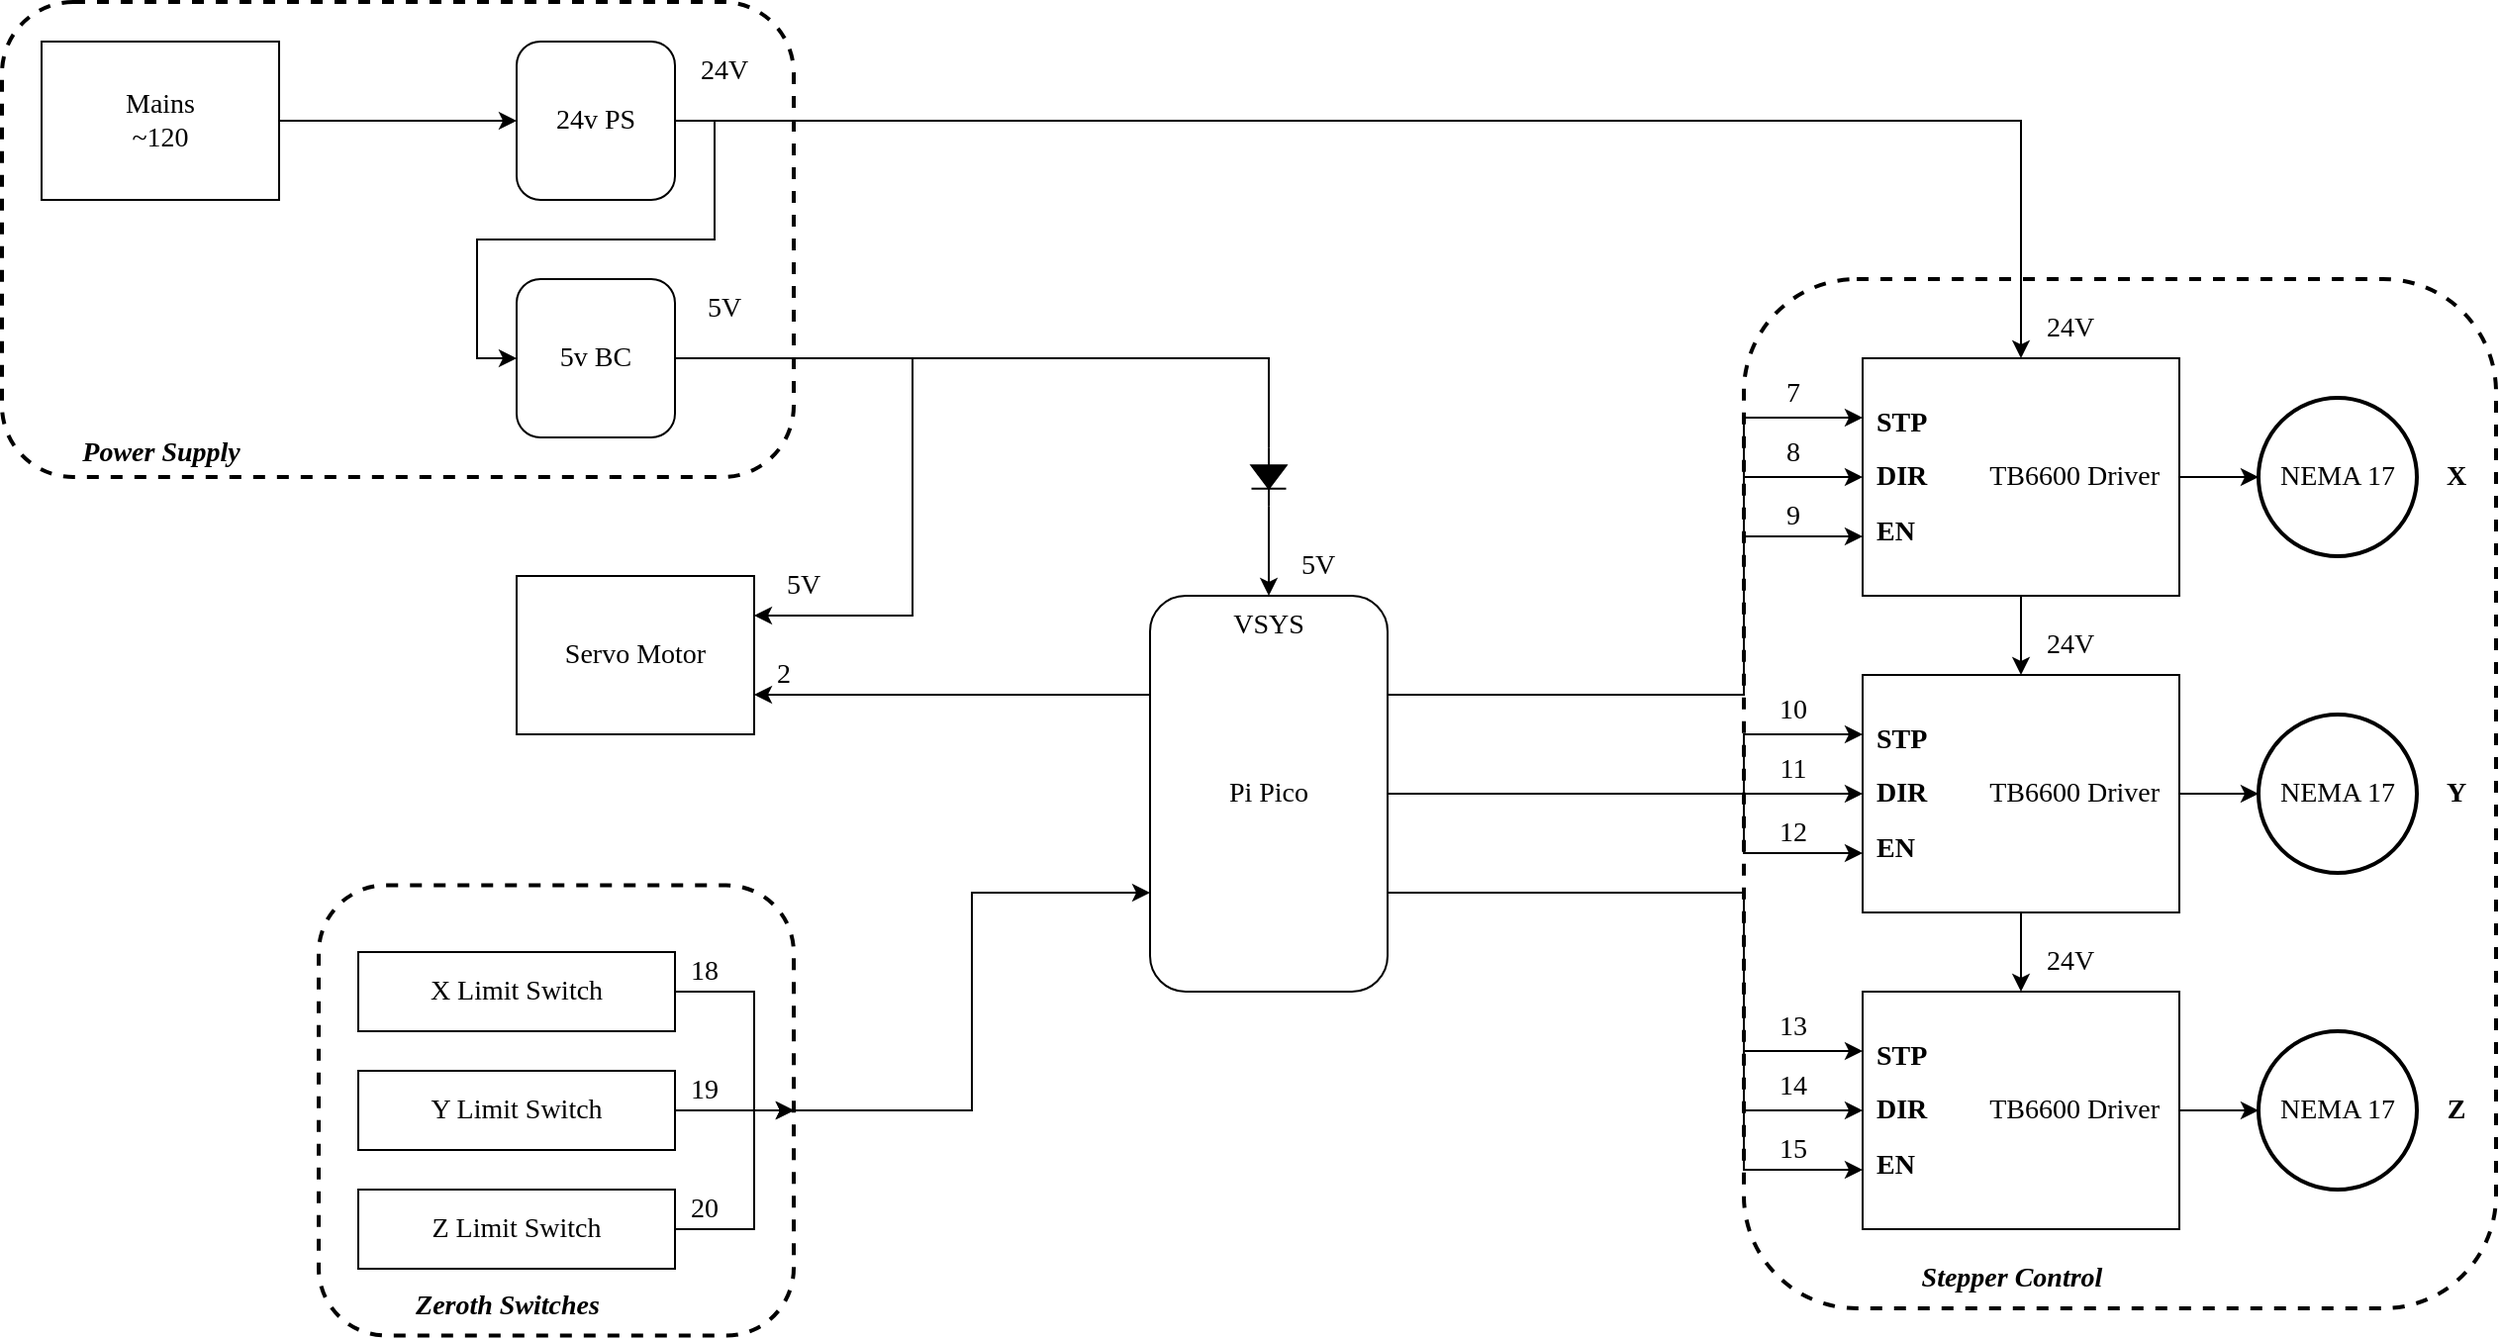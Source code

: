 <mxfile version="20.7.4" type="device"><diagram id="2_f1ja1JCp58xuZ8poG9" name="Page-1"><mxGraphModel dx="1052" dy="666" grid="1" gridSize="10" guides="1" tooltips="1" connect="1" arrows="1" fold="1" page="1" pageScale="1" pageWidth="1660" pageHeight="880" math="0" shadow="0"><root><mxCell id="0"/><mxCell id="1" parent="0"/><mxCell id="cbomRdgw3k4LcxvCHvmD-47" style="edgeStyle=orthogonalEdgeStyle;rounded=0;orthogonalLoop=1;jettySize=auto;html=1;exitX=1;exitY=0.5;exitDx=0;exitDy=0;entryX=0;entryY=0.75;entryDx=0;entryDy=0;fontFamily=Cascadia Code;fontSize=14;" edge="1" parent="1" source="cbomRdgw3k4LcxvCHvmD-16" target="4fEWhDT1AqOvR6Gf4RLr-16"><mxGeometry relative="1" as="geometry"/></mxCell><mxCell id="cbomRdgw3k4LcxvCHvmD-16" value="" style="rounded=1;whiteSpace=wrap;html=1;strokeWidth=2;fontFamily=Cascadia Code;fontSize=14;dashed=1;fillColor=none;" vertex="1" parent="1"><mxGeometry x="180" y="466.25" width="240" height="227.5" as="geometry"/></mxCell><mxCell id="4fEWhDT1AqOvR6Gf4RLr-115" style="edgeStyle=orthogonalEdgeStyle;rounded=0;orthogonalLoop=1;jettySize=auto;html=1;exitX=1;exitY=0.25;exitDx=0;exitDy=0;entryX=0;entryY=0.25;entryDx=0;entryDy=0;fontFamily=Cascadia Code;fontSize=14;" parent="1" source="4fEWhDT1AqOvR6Gf4RLr-16" target="4fEWhDT1AqOvR6Gf4RLr-1" edge="1"><mxGeometry relative="1" as="geometry"><Array as="points"><mxPoint x="900" y="370"/><mxPoint x="900" y="230"/></Array></mxGeometry></mxCell><mxCell id="4fEWhDT1AqOvR6Gf4RLr-116" style="edgeStyle=orthogonalEdgeStyle;rounded=0;orthogonalLoop=1;jettySize=auto;html=1;exitX=1;exitY=0.25;exitDx=0;exitDy=0;entryX=0;entryY=0.5;entryDx=0;entryDy=0;fontFamily=Cascadia Code;fontSize=14;" parent="1" source="4fEWhDT1AqOvR6Gf4RLr-16" target="4fEWhDT1AqOvR6Gf4RLr-1" edge="1"><mxGeometry relative="1" as="geometry"><Array as="points"><mxPoint x="900" y="370"/><mxPoint x="900" y="260"/></Array></mxGeometry></mxCell><mxCell id="4fEWhDT1AqOvR6Gf4RLr-117" style="edgeStyle=orthogonalEdgeStyle;rounded=0;orthogonalLoop=1;jettySize=auto;html=1;exitX=1;exitY=0.25;exitDx=0;exitDy=0;entryX=0;entryY=0.75;entryDx=0;entryDy=0;fontFamily=Cascadia Code;fontSize=14;" parent="1" source="4fEWhDT1AqOvR6Gf4RLr-16" target="4fEWhDT1AqOvR6Gf4RLr-1" edge="1"><mxGeometry relative="1" as="geometry"><Array as="points"><mxPoint x="900" y="370"/><mxPoint x="900" y="290"/></Array></mxGeometry></mxCell><mxCell id="4fEWhDT1AqOvR6Gf4RLr-118" style="edgeStyle=orthogonalEdgeStyle;rounded=0;orthogonalLoop=1;jettySize=auto;html=1;exitX=1;exitY=0.5;exitDx=0;exitDy=0;entryX=0;entryY=0.25;entryDx=0;entryDy=0;fontFamily=Cascadia Code;fontSize=14;" parent="1" source="4fEWhDT1AqOvR6Gf4RLr-16" target="4fEWhDT1AqOvR6Gf4RLr-96" edge="1"><mxGeometry relative="1" as="geometry"><Array as="points"><mxPoint x="900" y="420"/><mxPoint x="900" y="390"/></Array></mxGeometry></mxCell><mxCell id="4fEWhDT1AqOvR6Gf4RLr-119" style="edgeStyle=orthogonalEdgeStyle;rounded=0;orthogonalLoop=1;jettySize=auto;html=1;exitX=1;exitY=0.5;exitDx=0;exitDy=0;entryX=0;entryY=0.5;entryDx=0;entryDy=0;fontFamily=Cascadia Code;fontSize=14;" parent="1" source="4fEWhDT1AqOvR6Gf4RLr-16" target="4fEWhDT1AqOvR6Gf4RLr-96" edge="1"><mxGeometry relative="1" as="geometry"/></mxCell><mxCell id="4fEWhDT1AqOvR6Gf4RLr-120" style="edgeStyle=orthogonalEdgeStyle;rounded=0;orthogonalLoop=1;jettySize=auto;html=1;exitX=1;exitY=0.5;exitDx=0;exitDy=0;entryX=0;entryY=0.75;entryDx=0;entryDy=0;fontFamily=Cascadia Code;fontSize=14;" parent="1" source="4fEWhDT1AqOvR6Gf4RLr-16" target="4fEWhDT1AqOvR6Gf4RLr-96" edge="1"><mxGeometry relative="1" as="geometry"><Array as="points"><mxPoint x="900" y="420"/><mxPoint x="900" y="450"/></Array></mxGeometry></mxCell><mxCell id="4fEWhDT1AqOvR6Gf4RLr-121" style="edgeStyle=orthogonalEdgeStyle;rounded=0;orthogonalLoop=1;jettySize=auto;html=1;exitX=1;exitY=0.75;exitDx=0;exitDy=0;entryX=0;entryY=0.25;entryDx=0;entryDy=0;fontFamily=Cascadia Code;fontSize=14;" parent="1" source="4fEWhDT1AqOvR6Gf4RLr-16" target="4fEWhDT1AqOvR6Gf4RLr-106" edge="1"><mxGeometry x="0.625" y="50" relative="1" as="geometry"><Array as="points"><mxPoint x="900" y="470"/><mxPoint x="900" y="550"/></Array><mxPoint as="offset"/></mxGeometry></mxCell><mxCell id="4fEWhDT1AqOvR6Gf4RLr-122" style="edgeStyle=orthogonalEdgeStyle;rounded=0;orthogonalLoop=1;jettySize=auto;html=1;exitX=1;exitY=0.75;exitDx=0;exitDy=0;entryX=0;entryY=0.5;entryDx=0;entryDy=0;fontFamily=Cascadia Code;fontSize=14;" parent="1" source="4fEWhDT1AqOvR6Gf4RLr-16" target="4fEWhDT1AqOvR6Gf4RLr-106" edge="1"><mxGeometry x="-0.143" y="60" relative="1" as="geometry"><Array as="points"><mxPoint x="900" y="470"/><mxPoint x="900" y="580"/></Array><mxPoint as="offset"/></mxGeometry></mxCell><mxCell id="4fEWhDT1AqOvR6Gf4RLr-123" style="edgeStyle=orthogonalEdgeStyle;rounded=0;orthogonalLoop=1;jettySize=auto;html=1;exitX=1;exitY=0.75;exitDx=0;exitDy=0;entryX=0;entryY=0.75;entryDx=0;entryDy=0;fontFamily=Cascadia Code;fontSize=14;" parent="1" source="4fEWhDT1AqOvR6Gf4RLr-16" target="4fEWhDT1AqOvR6Gf4RLr-106" edge="1"><mxGeometry relative="1" as="geometry"><Array as="points"><mxPoint x="900" y="470"/><mxPoint x="900" y="610"/></Array></mxGeometry></mxCell><mxCell id="cbomRdgw3k4LcxvCHvmD-34" style="edgeStyle=orthogonalEdgeStyle;rounded=0;orthogonalLoop=1;jettySize=auto;html=1;exitX=0;exitY=0.25;exitDx=0;exitDy=0;entryX=1;entryY=0.75;entryDx=0;entryDy=0;fontFamily=Cascadia Code;fontSize=14;" edge="1" parent="1" source="4fEWhDT1AqOvR6Gf4RLr-16" target="cbomRdgw3k4LcxvCHvmD-29"><mxGeometry relative="1" as="geometry"/></mxCell><mxCell id="4fEWhDT1AqOvR6Gf4RLr-16" value="Pi Pico" style="rounded=1;whiteSpace=wrap;html=1;fontFamily=Cascadia Code;fontSize=14;" parent="1" vertex="1"><mxGeometry x="600" y="320" width="120" height="200" as="geometry"/></mxCell><mxCell id="4fEWhDT1AqOvR6Gf4RLr-133" style="edgeStyle=orthogonalEdgeStyle;rounded=0;orthogonalLoop=1;jettySize=auto;html=1;exitX=1;exitY=0.5;exitDx=0;exitDy=0;entryX=0.5;entryY=0;entryDx=0;entryDy=0;fontFamily=Cascadia Code;fontSize=14;startArrow=none;" parent="1" source="cbomRdgw3k4LcxvCHvmD-1" target="4fEWhDT1AqOvR6Gf4RLr-16" edge="1"><mxGeometry relative="1" as="geometry"/></mxCell><mxCell id="4fEWhDT1AqOvR6Gf4RLr-135" value="VSYS" style="text;html=1;strokeColor=none;fillColor=none;align=center;verticalAlign=middle;whiteSpace=wrap;rounded=0;fontFamily=Cascadia Code;fontSize=14;" parent="1" vertex="1"><mxGeometry x="630" y="320" width="60" height="30" as="geometry"/></mxCell><mxCell id="4fEWhDT1AqOvR6Gf4RLr-140" style="edgeStyle=orthogonalEdgeStyle;rounded=0;orthogonalLoop=1;jettySize=auto;html=1;exitX=1;exitY=0.5;exitDx=0;exitDy=0;entryX=0.5;entryY=0;entryDx=0;entryDy=0;fontFamily=Cascadia Code;fontSize=14;" parent="1" source="4fEWhDT1AqOvR6Gf4RLr-127" target="4fEWhDT1AqOvR6Gf4RLr-1" edge="1"><mxGeometry relative="1" as="geometry"/></mxCell><mxCell id="4fEWhDT1AqOvR6Gf4RLr-160" value="5V" style="text;html=1;strokeColor=none;fillColor=none;align=center;verticalAlign=middle;whiteSpace=wrap;rounded=0;fontFamily=Cascadia Code;fontSize=14;" parent="1" vertex="1"><mxGeometry x="660" y="290" width="50" height="30" as="geometry"/></mxCell><mxCell id="cbomRdgw3k4LcxvCHvmD-1" value="" style="pointerEvents=1;fillColor=strokeColor;verticalLabelPosition=bottom;shadow=0;dashed=0;align=center;html=1;verticalAlign=top;shape=mxgraph.electrical.diodes.diode;rotation=90;" vertex="1" parent="1"><mxGeometry x="645.41" y="251.25" width="29.17" height="17.5" as="geometry"/></mxCell><mxCell id="cbomRdgw3k4LcxvCHvmD-2" value="" style="edgeStyle=orthogonalEdgeStyle;rounded=0;orthogonalLoop=1;jettySize=auto;html=1;exitX=1;exitY=0.5;exitDx=0;exitDy=0;entryX=0;entryY=0.5;entryDx=0;entryDy=0;fontFamily=Cascadia Code;fontSize=14;endArrow=none;entryPerimeter=0;" edge="1" parent="1" source="4fEWhDT1AqOvR6Gf4RLr-128" target="cbomRdgw3k4LcxvCHvmD-1"><mxGeometry relative="1" as="geometry"><mxPoint x="360" y="200" as="sourcePoint"/><mxPoint x="660" y="320" as="targetPoint"/></mxGeometry></mxCell><mxCell id="cbomRdgw3k4LcxvCHvmD-9" value="" style="group" vertex="1" connectable="0" parent="1"><mxGeometry x="900" y="160" width="380" height="520" as="geometry"/></mxCell><mxCell id="4fEWhDT1AqOvR6Gf4RLr-158" value="" style="rounded=1;whiteSpace=wrap;html=1;strokeWidth=2;fontFamily=Cascadia Code;fontSize=14;dashed=1;fillColor=none;" parent="cbomRdgw3k4LcxvCHvmD-9" vertex="1"><mxGeometry width="380" height="520" as="geometry"/></mxCell><mxCell id="4fEWhDT1AqOvR6Gf4RLr-1" value="TB6600 Driver" style="rounded=0;whiteSpace=wrap;html=1;fontFamily=Cascadia Code;fontSize=14;align=right;spacingRight=8;" parent="cbomRdgw3k4LcxvCHvmD-9" vertex="1"><mxGeometry x="60" y="40" width="160" height="120" as="geometry"/></mxCell><mxCell id="4fEWhDT1AqOvR6Gf4RLr-4" value="NEMA 17" style="ellipse;whiteSpace=wrap;html=1;aspect=fixed;fontFamily=Cascadia Code;fontSize=14;strokeWidth=2;" parent="cbomRdgw3k4LcxvCHvmD-9" vertex="1"><mxGeometry x="260" y="60" width="80" height="80" as="geometry"/></mxCell><mxCell id="4fEWhDT1AqOvR6Gf4RLr-7" style="edgeStyle=orthogonalEdgeStyle;rounded=0;orthogonalLoop=1;jettySize=auto;html=1;exitX=1;exitY=0.5;exitDx=0;exitDy=0;entryX=0;entryY=0.5;entryDx=0;entryDy=0;fontSize=14;" parent="cbomRdgw3k4LcxvCHvmD-9" source="4fEWhDT1AqOvR6Gf4RLr-1" target="4fEWhDT1AqOvR6Gf4RLr-4" edge="1"><mxGeometry relative="1" as="geometry"/></mxCell><mxCell id="4fEWhDT1AqOvR6Gf4RLr-10" value="X" style="text;html=1;strokeColor=none;fillColor=none;align=center;verticalAlign=middle;whiteSpace=wrap;rounded=0;fontFamily=Cascadia Code;fontSize=14;fontStyle=1" parent="cbomRdgw3k4LcxvCHvmD-9" vertex="1"><mxGeometry x="340" y="87.5" width="40" height="25" as="geometry"/></mxCell><mxCell id="4fEWhDT1AqOvR6Gf4RLr-40" value="STP" style="text;html=1;strokeColor=none;fillColor=none;align=left;verticalAlign=middle;whiteSpace=wrap;rounded=0;fontFamily=Cascadia Code;fontSize=14;fontStyle=1;spacingLeft=0;" parent="cbomRdgw3k4LcxvCHvmD-9" vertex="1"><mxGeometry x="65" y="57.5" width="40" height="30" as="geometry"/></mxCell><mxCell id="4fEWhDT1AqOvR6Gf4RLr-41" value="DIR" style="text;html=1;strokeColor=none;fillColor=none;align=left;verticalAlign=middle;whiteSpace=wrap;rounded=0;fontFamily=Cascadia Code;fontSize=14;fontStyle=1;spacingLeft=0;" parent="cbomRdgw3k4LcxvCHvmD-9" vertex="1"><mxGeometry x="65" y="85" width="40" height="30" as="geometry"/></mxCell><mxCell id="4fEWhDT1AqOvR6Gf4RLr-42" value="EN" style="text;html=1;strokeColor=none;fillColor=none;align=left;verticalAlign=middle;whiteSpace=wrap;rounded=0;fontFamily=Cascadia Code;fontSize=14;fontStyle=1;spacingLeft=0;" parent="cbomRdgw3k4LcxvCHvmD-9" vertex="1"><mxGeometry x="65" y="112.5" width="40" height="30" as="geometry"/></mxCell><mxCell id="4fEWhDT1AqOvR6Gf4RLr-68" value="7" style="text;html=1;strokeColor=none;fillColor=none;align=center;verticalAlign=middle;whiteSpace=wrap;rounded=0;fontFamily=Cascadia Code;fontSize=14;" parent="cbomRdgw3k4LcxvCHvmD-9" vertex="1"><mxGeometry x="10" y="47.5" width="30" height="20" as="geometry"/></mxCell><mxCell id="4fEWhDT1AqOvR6Gf4RLr-70" value="8" style="text;html=1;strokeColor=none;fillColor=none;align=center;verticalAlign=middle;whiteSpace=wrap;rounded=0;fontFamily=Cascadia Code;fontSize=14;" parent="cbomRdgw3k4LcxvCHvmD-9" vertex="1"><mxGeometry x="10" y="77.5" width="30" height="20" as="geometry"/></mxCell><mxCell id="4fEWhDT1AqOvR6Gf4RLr-71" value="9" style="text;html=1;strokeColor=none;fillColor=none;align=center;verticalAlign=middle;whiteSpace=wrap;rounded=0;fontFamily=Cascadia Code;fontSize=14;" parent="cbomRdgw3k4LcxvCHvmD-9" vertex="1"><mxGeometry x="10" y="110" width="30" height="20" as="geometry"/></mxCell><mxCell id="4fEWhDT1AqOvR6Gf4RLr-96" value="TB6600 Driver" style="rounded=0;whiteSpace=wrap;html=1;fontFamily=Cascadia Code;fontSize=14;align=right;spacingRight=8;" parent="cbomRdgw3k4LcxvCHvmD-9" vertex="1"><mxGeometry x="60" y="200" width="160" height="120" as="geometry"/></mxCell><mxCell id="4fEWhDT1AqOvR6Gf4RLr-141" style="edgeStyle=orthogonalEdgeStyle;rounded=0;orthogonalLoop=1;jettySize=auto;html=1;exitX=0.5;exitY=1;exitDx=0;exitDy=0;entryX=0.5;entryY=0;entryDx=0;entryDy=0;fontFamily=Cascadia Code;fontSize=14;" parent="cbomRdgw3k4LcxvCHvmD-9" source="4fEWhDT1AqOvR6Gf4RLr-1" target="4fEWhDT1AqOvR6Gf4RLr-96" edge="1"><mxGeometry relative="1" as="geometry"/></mxCell><mxCell id="4fEWhDT1AqOvR6Gf4RLr-97" value="NEMA 17" style="ellipse;whiteSpace=wrap;html=1;aspect=fixed;fontFamily=Cascadia Code;fontSize=14;strokeWidth=2;" parent="cbomRdgw3k4LcxvCHvmD-9" vertex="1"><mxGeometry x="260" y="220" width="80" height="80" as="geometry"/></mxCell><mxCell id="4fEWhDT1AqOvR6Gf4RLr-95" style="edgeStyle=orthogonalEdgeStyle;rounded=0;orthogonalLoop=1;jettySize=auto;html=1;exitX=1;exitY=0.5;exitDx=0;exitDy=0;entryX=0;entryY=0.5;entryDx=0;entryDy=0;fontSize=14;" parent="cbomRdgw3k4LcxvCHvmD-9" source="4fEWhDT1AqOvR6Gf4RLr-96" target="4fEWhDT1AqOvR6Gf4RLr-97" edge="1"><mxGeometry relative="1" as="geometry"/></mxCell><mxCell id="4fEWhDT1AqOvR6Gf4RLr-98" value="Y" style="text;html=1;strokeColor=none;fillColor=none;align=center;verticalAlign=middle;whiteSpace=wrap;rounded=0;fontFamily=Cascadia Code;fontSize=14;fontStyle=1" parent="cbomRdgw3k4LcxvCHvmD-9" vertex="1"><mxGeometry x="340" y="247.5" width="40" height="25" as="geometry"/></mxCell><mxCell id="4fEWhDT1AqOvR6Gf4RLr-99" value="STP" style="text;html=1;strokeColor=none;fillColor=none;align=left;verticalAlign=middle;whiteSpace=wrap;rounded=0;fontFamily=Cascadia Code;fontSize=14;fontStyle=1;spacingLeft=0;" parent="cbomRdgw3k4LcxvCHvmD-9" vertex="1"><mxGeometry x="65" y="217.5" width="40" height="30" as="geometry"/></mxCell><mxCell id="4fEWhDT1AqOvR6Gf4RLr-100" value="DIR" style="text;html=1;strokeColor=none;fillColor=none;align=left;verticalAlign=middle;whiteSpace=wrap;rounded=0;fontFamily=Cascadia Code;fontSize=14;fontStyle=1;spacingLeft=0;" parent="cbomRdgw3k4LcxvCHvmD-9" vertex="1"><mxGeometry x="65" y="245" width="40" height="30" as="geometry"/></mxCell><mxCell id="4fEWhDT1AqOvR6Gf4RLr-101" value="EN" style="text;html=1;strokeColor=none;fillColor=none;align=left;verticalAlign=middle;whiteSpace=wrap;rounded=0;fontFamily=Cascadia Code;fontSize=14;fontStyle=1;spacingLeft=0;" parent="cbomRdgw3k4LcxvCHvmD-9" vertex="1"><mxGeometry x="65" y="272.5" width="40" height="30" as="geometry"/></mxCell><mxCell id="4fEWhDT1AqOvR6Gf4RLr-102" value="10" style="text;html=1;strokeColor=none;fillColor=none;align=center;verticalAlign=middle;whiteSpace=wrap;rounded=0;fontFamily=Cascadia Code;fontSize=14;" parent="cbomRdgw3k4LcxvCHvmD-9" vertex="1"><mxGeometry x="10" y="207.5" width="30" height="20" as="geometry"/></mxCell><mxCell id="4fEWhDT1AqOvR6Gf4RLr-103" value="11" style="text;html=1;strokeColor=none;fillColor=none;align=center;verticalAlign=middle;whiteSpace=wrap;rounded=0;fontFamily=Cascadia Code;fontSize=14;" parent="cbomRdgw3k4LcxvCHvmD-9" vertex="1"><mxGeometry x="10" y="237.5" width="30" height="20" as="geometry"/></mxCell><mxCell id="4fEWhDT1AqOvR6Gf4RLr-104" value="12" style="text;html=1;strokeColor=none;fillColor=none;align=center;verticalAlign=middle;whiteSpace=wrap;rounded=0;fontFamily=Cascadia Code;fontSize=14;" parent="cbomRdgw3k4LcxvCHvmD-9" vertex="1"><mxGeometry x="10" y="270" width="30" height="20" as="geometry"/></mxCell><mxCell id="4fEWhDT1AqOvR6Gf4RLr-106" value="TB6600 Driver" style="rounded=0;whiteSpace=wrap;html=1;fontFamily=Cascadia Code;fontSize=14;align=right;spacingRight=8;" parent="cbomRdgw3k4LcxvCHvmD-9" vertex="1"><mxGeometry x="60" y="360" width="160" height="120" as="geometry"/></mxCell><mxCell id="4fEWhDT1AqOvR6Gf4RLr-147" style="edgeStyle=orthogonalEdgeStyle;rounded=0;orthogonalLoop=1;jettySize=auto;html=1;exitX=0.5;exitY=1;exitDx=0;exitDy=0;entryX=0.5;entryY=0;entryDx=0;entryDy=0;fontFamily=Cascadia Code;fontSize=14;" parent="cbomRdgw3k4LcxvCHvmD-9" source="4fEWhDT1AqOvR6Gf4RLr-96" target="4fEWhDT1AqOvR6Gf4RLr-106" edge="1"><mxGeometry relative="1" as="geometry"/></mxCell><mxCell id="4fEWhDT1AqOvR6Gf4RLr-107" value="NEMA 17" style="ellipse;whiteSpace=wrap;html=1;aspect=fixed;fontFamily=Cascadia Code;fontSize=14;strokeWidth=2;" parent="cbomRdgw3k4LcxvCHvmD-9" vertex="1"><mxGeometry x="260" y="380" width="80" height="80" as="geometry"/></mxCell><mxCell id="4fEWhDT1AqOvR6Gf4RLr-105" style="edgeStyle=orthogonalEdgeStyle;rounded=0;orthogonalLoop=1;jettySize=auto;html=1;exitX=1;exitY=0.5;exitDx=0;exitDy=0;entryX=0;entryY=0.5;entryDx=0;entryDy=0;fontSize=14;" parent="cbomRdgw3k4LcxvCHvmD-9" source="4fEWhDT1AqOvR6Gf4RLr-106" target="4fEWhDT1AqOvR6Gf4RLr-107" edge="1"><mxGeometry relative="1" as="geometry"/></mxCell><mxCell id="4fEWhDT1AqOvR6Gf4RLr-108" value="Z" style="text;html=1;strokeColor=none;fillColor=none;align=center;verticalAlign=middle;whiteSpace=wrap;rounded=0;fontFamily=Cascadia Code;fontSize=14;fontStyle=1" parent="cbomRdgw3k4LcxvCHvmD-9" vertex="1"><mxGeometry x="340" y="407.5" width="40" height="25" as="geometry"/></mxCell><mxCell id="4fEWhDT1AqOvR6Gf4RLr-109" value="STP" style="text;html=1;strokeColor=none;fillColor=none;align=left;verticalAlign=middle;whiteSpace=wrap;rounded=0;fontFamily=Cascadia Code;fontSize=14;fontStyle=1;spacingLeft=0;" parent="cbomRdgw3k4LcxvCHvmD-9" vertex="1"><mxGeometry x="65" y="377.5" width="40" height="30" as="geometry"/></mxCell><mxCell id="4fEWhDT1AqOvR6Gf4RLr-110" value="DIR" style="text;html=1;strokeColor=none;fillColor=none;align=left;verticalAlign=middle;whiteSpace=wrap;rounded=0;fontFamily=Cascadia Code;fontSize=14;fontStyle=1;spacingLeft=0;" parent="cbomRdgw3k4LcxvCHvmD-9" vertex="1"><mxGeometry x="65" y="405" width="40" height="30" as="geometry"/></mxCell><mxCell id="4fEWhDT1AqOvR6Gf4RLr-111" value="EN" style="text;html=1;strokeColor=none;fillColor=none;align=left;verticalAlign=middle;whiteSpace=wrap;rounded=0;fontFamily=Cascadia Code;fontSize=14;fontStyle=1;spacingLeft=0;" parent="cbomRdgw3k4LcxvCHvmD-9" vertex="1"><mxGeometry x="65" y="432.5" width="40" height="30" as="geometry"/></mxCell><mxCell id="4fEWhDT1AqOvR6Gf4RLr-112" value="13" style="text;html=1;strokeColor=none;fillColor=none;align=center;verticalAlign=middle;whiteSpace=wrap;rounded=0;fontFamily=Cascadia Code;fontSize=14;" parent="cbomRdgw3k4LcxvCHvmD-9" vertex="1"><mxGeometry x="10" y="367.5" width="30" height="20" as="geometry"/></mxCell><mxCell id="4fEWhDT1AqOvR6Gf4RLr-113" value="14" style="text;html=1;strokeColor=none;fillColor=none;align=center;verticalAlign=middle;whiteSpace=wrap;rounded=0;fontFamily=Cascadia Code;fontSize=14;" parent="cbomRdgw3k4LcxvCHvmD-9" vertex="1"><mxGeometry x="10" y="397.5" width="30" height="20" as="geometry"/></mxCell><mxCell id="4fEWhDT1AqOvR6Gf4RLr-114" value="15" style="text;html=1;strokeColor=none;fillColor=none;align=center;verticalAlign=middle;whiteSpace=wrap;rounded=0;fontFamily=Cascadia Code;fontSize=14;" parent="cbomRdgw3k4LcxvCHvmD-9" vertex="1"><mxGeometry x="10" y="430" width="30" height="20" as="geometry"/></mxCell><mxCell id="4fEWhDT1AqOvR6Gf4RLr-152" value="24V" style="text;html=1;strokeColor=none;fillColor=none;align=center;verticalAlign=middle;whiteSpace=wrap;rounded=0;fontFamily=Cascadia Code;fontSize=14;" parent="cbomRdgw3k4LcxvCHvmD-9" vertex="1"><mxGeometry x="140" y="10" width="50" height="30" as="geometry"/></mxCell><mxCell id="4fEWhDT1AqOvR6Gf4RLr-153" value="24V" style="text;html=1;strokeColor=none;fillColor=none;align=center;verticalAlign=middle;whiteSpace=wrap;rounded=0;fontFamily=Cascadia Code;fontSize=14;" parent="cbomRdgw3k4LcxvCHvmD-9" vertex="1"><mxGeometry x="140" y="170" width="50" height="30" as="geometry"/></mxCell><mxCell id="4fEWhDT1AqOvR6Gf4RLr-154" value="24V" style="text;html=1;strokeColor=none;fillColor=none;align=center;verticalAlign=middle;whiteSpace=wrap;rounded=0;fontFamily=Cascadia Code;fontSize=14;" parent="cbomRdgw3k4LcxvCHvmD-9" vertex="1"><mxGeometry x="140" y="330" width="50" height="30" as="geometry"/></mxCell><mxCell id="4fEWhDT1AqOvR6Gf4RLr-159" value="Stepper Control" style="text;html=1;align=center;verticalAlign=middle;resizable=0;points=[];autosize=1;strokeColor=none;fillColor=none;fontSize=14;fontFamily=Cascadia Code;fontStyle=3" parent="cbomRdgw3k4LcxvCHvmD-9" vertex="1"><mxGeometry x="60" y="490" width="150" height="30" as="geometry"/></mxCell><mxCell id="cbomRdgw3k4LcxvCHvmD-10" value="" style="group" vertex="1" connectable="0" parent="1"><mxGeometry x="20" y="20" width="400" height="242.5" as="geometry"/></mxCell><mxCell id="4fEWhDT1AqOvR6Gf4RLr-156" value="" style="rounded=1;whiteSpace=wrap;html=1;strokeWidth=2;fontFamily=Cascadia Code;fontSize=14;dashed=1;fillColor=none;" parent="cbomRdgw3k4LcxvCHvmD-10" vertex="1"><mxGeometry width="400" height="240" as="geometry"/></mxCell><mxCell id="4fEWhDT1AqOvR6Gf4RLr-129" value="Mains&lt;br&gt;~120" style="rounded=0;whiteSpace=wrap;html=1;fontFamily=Cascadia Code;fontSize=14;" parent="cbomRdgw3k4LcxvCHvmD-10" vertex="1"><mxGeometry x="20" y="20" width="120" height="80" as="geometry"/></mxCell><mxCell id="4fEWhDT1AqOvR6Gf4RLr-136" value="" style="group" parent="cbomRdgw3k4LcxvCHvmD-10" vertex="1" connectable="0"><mxGeometry x="260" y="140" width="130" height="80" as="geometry"/></mxCell><mxCell id="4fEWhDT1AqOvR6Gf4RLr-128" value="5v BC" style="rounded=1;whiteSpace=wrap;html=1;fontFamily=Cascadia Code;fontSize=14;" parent="4fEWhDT1AqOvR6Gf4RLr-136" vertex="1"><mxGeometry width="80" height="80" as="geometry"/></mxCell><mxCell id="4fEWhDT1AqOvR6Gf4RLr-134" value="5V" style="text;html=1;strokeColor=none;fillColor=none;align=center;verticalAlign=middle;whiteSpace=wrap;rounded=0;fontFamily=Cascadia Code;fontSize=14;" parent="4fEWhDT1AqOvR6Gf4RLr-136" vertex="1"><mxGeometry x="80" width="50" height="30" as="geometry"/></mxCell><mxCell id="4fEWhDT1AqOvR6Gf4RLr-137" value="" style="group" parent="cbomRdgw3k4LcxvCHvmD-10" vertex="1" connectable="0"><mxGeometry x="260" y="20" width="130" height="80" as="geometry"/></mxCell><mxCell id="4fEWhDT1AqOvR6Gf4RLr-127" value="24v PS" style="rounded=1;whiteSpace=wrap;html=1;fontFamily=Cascadia Code;fontSize=14;" parent="4fEWhDT1AqOvR6Gf4RLr-137" vertex="1"><mxGeometry width="80" height="80" as="geometry"/></mxCell><mxCell id="4fEWhDT1AqOvR6Gf4RLr-132" value="24V" style="text;html=1;strokeColor=none;fillColor=none;align=center;verticalAlign=middle;whiteSpace=wrap;rounded=0;fontFamily=Cascadia Code;fontSize=14;" parent="4fEWhDT1AqOvR6Gf4RLr-137" vertex="1"><mxGeometry x="80" width="50" height="30" as="geometry"/></mxCell><mxCell id="4fEWhDT1AqOvR6Gf4RLr-130" style="edgeStyle=orthogonalEdgeStyle;rounded=0;orthogonalLoop=1;jettySize=auto;html=1;exitX=1;exitY=0.5;exitDx=0;exitDy=0;entryX=0;entryY=0.5;entryDx=0;entryDy=0;fontFamily=Cascadia Code;fontSize=14;" parent="cbomRdgw3k4LcxvCHvmD-10" source="4fEWhDT1AqOvR6Gf4RLr-129" target="4fEWhDT1AqOvR6Gf4RLr-127" edge="1"><mxGeometry relative="1" as="geometry"/></mxCell><mxCell id="4fEWhDT1AqOvR6Gf4RLr-139" style="edgeStyle=orthogonalEdgeStyle;rounded=0;orthogonalLoop=1;jettySize=auto;html=1;exitX=1;exitY=0.5;exitDx=0;exitDy=0;entryX=0;entryY=0.5;entryDx=0;entryDy=0;fontFamily=Cascadia Code;fontSize=14;" parent="cbomRdgw3k4LcxvCHvmD-10" source="4fEWhDT1AqOvR6Gf4RLr-127" target="4fEWhDT1AqOvR6Gf4RLr-128" edge="1"><mxGeometry relative="1" as="geometry"/></mxCell><mxCell id="4fEWhDT1AqOvR6Gf4RLr-157" value="Power Supply" style="text;html=1;align=center;verticalAlign=middle;resizable=0;points=[];autosize=1;strokeColor=none;fillColor=none;fontSize=14;fontFamily=Cascadia Code;fontStyle=3" parent="cbomRdgw3k4LcxvCHvmD-10" vertex="1"><mxGeometry x="20" y="212.5" width="120" height="30" as="geometry"/></mxCell><mxCell id="cbomRdgw3k4LcxvCHvmD-29" value="Servo Motor" style="whiteSpace=wrap;html=1;fontFamily=Cascadia Code;fontSize=14;" vertex="1" parent="1"><mxGeometry x="280" y="310" width="120" height="80" as="geometry"/></mxCell><mxCell id="cbomRdgw3k4LcxvCHvmD-35" style="edgeStyle=orthogonalEdgeStyle;rounded=0;orthogonalLoop=1;jettySize=auto;html=1;exitX=1;exitY=0.5;exitDx=0;exitDy=0;entryX=1;entryY=0.25;entryDx=0;entryDy=0;fontFamily=Cascadia Code;fontSize=14;" edge="1" parent="1" source="4fEWhDT1AqOvR6Gf4RLr-128" target="cbomRdgw3k4LcxvCHvmD-29"><mxGeometry relative="1" as="geometry"><Array as="points"><mxPoint x="480" y="200"/><mxPoint x="480" y="330"/></Array></mxGeometry></mxCell><mxCell id="cbomRdgw3k4LcxvCHvmD-36" value="5V" style="text;html=1;strokeColor=none;fillColor=none;align=center;verticalAlign=middle;whiteSpace=wrap;rounded=0;fontFamily=Cascadia Code;fontSize=14;" vertex="1" parent="1"><mxGeometry x="400" y="300" width="50" height="30" as="geometry"/></mxCell><mxCell id="cbomRdgw3k4LcxvCHvmD-37" value="2" style="text;html=1;strokeColor=none;fillColor=none;align=center;verticalAlign=middle;whiteSpace=wrap;rounded=0;fontFamily=Cascadia Code;fontSize=14;" vertex="1" parent="1"><mxGeometry x="400" y="350" width="30" height="20" as="geometry"/></mxCell><mxCell id="cbomRdgw3k4LcxvCHvmD-43" style="edgeStyle=orthogonalEdgeStyle;rounded=0;orthogonalLoop=1;jettySize=auto;html=1;exitX=1;exitY=0.5;exitDx=0;exitDy=0;entryX=1;entryY=0.5;entryDx=0;entryDy=0;fontFamily=Cascadia Code;fontSize=14;" edge="1" parent="1" source="cbomRdgw3k4LcxvCHvmD-5" target="cbomRdgw3k4LcxvCHvmD-16"><mxGeometry relative="1" as="geometry"><Array as="points"><mxPoint x="400" y="520"/><mxPoint x="400" y="580"/></Array></mxGeometry></mxCell><mxCell id="cbomRdgw3k4LcxvCHvmD-5" value="X Limit Switch" style="whiteSpace=wrap;html=1;fontFamily=Cascadia Code;fontSize=14;" vertex="1" parent="1"><mxGeometry x="200" y="500" width="160" height="40" as="geometry"/></mxCell><mxCell id="cbomRdgw3k4LcxvCHvmD-44" style="edgeStyle=orthogonalEdgeStyle;rounded=0;orthogonalLoop=1;jettySize=auto;html=1;exitX=1;exitY=0.5;exitDx=0;exitDy=0;fontFamily=Cascadia Code;fontSize=14;entryX=1;entryY=0.5;entryDx=0;entryDy=0;" edge="1" parent="1" source="cbomRdgw3k4LcxvCHvmD-8" target="cbomRdgw3k4LcxvCHvmD-16"><mxGeometry relative="1" as="geometry"><mxPoint x="420.0" y="570" as="targetPoint"/><Array as="points"><mxPoint x="410" y="580"/><mxPoint x="410" y="580"/></Array></mxGeometry></mxCell><mxCell id="cbomRdgw3k4LcxvCHvmD-8" value="Y Limit Switch" style="whiteSpace=wrap;html=1;fontFamily=Cascadia Code;fontSize=14;" vertex="1" parent="1"><mxGeometry x="200" y="560" width="160" height="40" as="geometry"/></mxCell><mxCell id="cbomRdgw3k4LcxvCHvmD-45" style="edgeStyle=orthogonalEdgeStyle;rounded=0;orthogonalLoop=1;jettySize=auto;html=1;exitX=1;exitY=0.5;exitDx=0;exitDy=0;entryX=1;entryY=0.5;entryDx=0;entryDy=0;fontFamily=Cascadia Code;fontSize=14;" edge="1" parent="1" source="cbomRdgw3k4LcxvCHvmD-11" target="cbomRdgw3k4LcxvCHvmD-16"><mxGeometry relative="1" as="geometry"><Array as="points"><mxPoint x="400" y="640"/><mxPoint x="400" y="580"/></Array></mxGeometry></mxCell><mxCell id="cbomRdgw3k4LcxvCHvmD-11" value="Z Limit Switch" style="whiteSpace=wrap;html=1;fontFamily=Cascadia Code;fontSize=14;" vertex="1" parent="1"><mxGeometry x="200" y="620" width="160" height="40" as="geometry"/></mxCell><mxCell id="cbomRdgw3k4LcxvCHvmD-27" value="Zeroth Switches" style="text;html=1;align=center;verticalAlign=middle;resizable=0;points=[];autosize=1;strokeColor=none;fillColor=none;fontSize=14;fontFamily=Cascadia Code;fontStyle=3" vertex="1" parent="1"><mxGeometry x="200" y="663.75" width="150" height="30" as="geometry"/></mxCell><mxCell id="cbomRdgw3k4LcxvCHvmD-48" value="18" style="text;html=1;strokeColor=none;fillColor=none;align=center;verticalAlign=middle;whiteSpace=wrap;rounded=0;fontFamily=Cascadia Code;fontSize=14;" vertex="1" parent="1"><mxGeometry x="360" y="500" width="30" height="20" as="geometry"/></mxCell><mxCell id="cbomRdgw3k4LcxvCHvmD-49" value="19" style="text;html=1;strokeColor=none;fillColor=none;align=center;verticalAlign=middle;whiteSpace=wrap;rounded=0;fontFamily=Cascadia Code;fontSize=14;" vertex="1" parent="1"><mxGeometry x="360" y="560" width="30" height="20" as="geometry"/></mxCell><mxCell id="cbomRdgw3k4LcxvCHvmD-50" value="20" style="text;html=1;strokeColor=none;fillColor=none;align=center;verticalAlign=middle;whiteSpace=wrap;rounded=0;fontFamily=Cascadia Code;fontSize=14;" vertex="1" parent="1"><mxGeometry x="360" y="620" width="30" height="20" as="geometry"/></mxCell></root></mxGraphModel></diagram></mxfile>